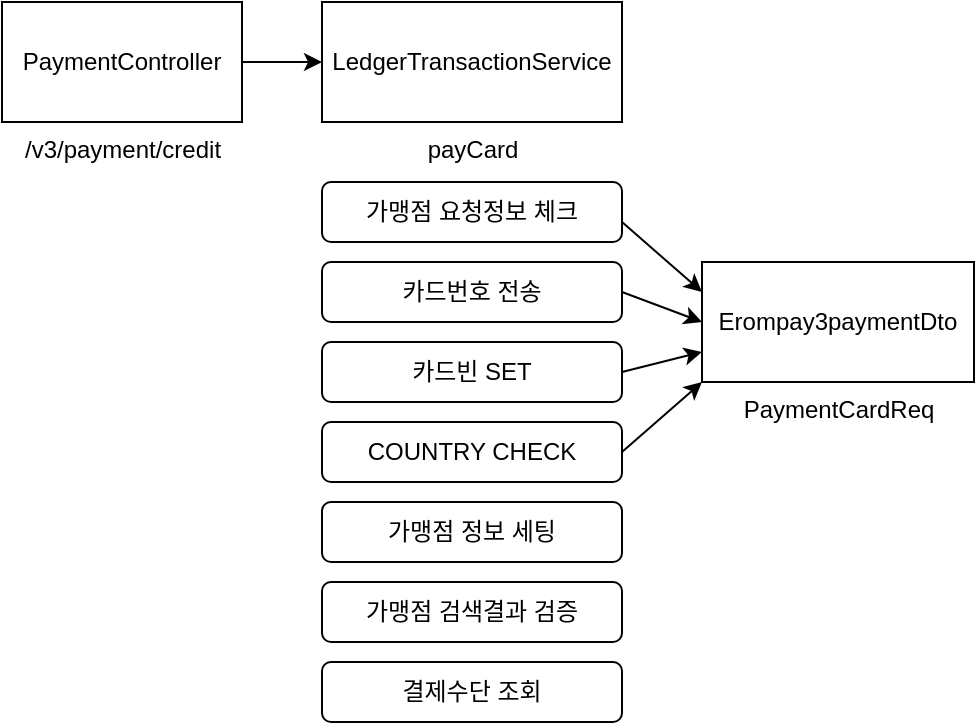 <mxfile version="20.5.3" type="github">
  <diagram id="C5RBs43oDa-KdzZeNtuy" name="Page-1">
    <mxGraphModel dx="1422" dy="794" grid="1" gridSize="10" guides="1" tooltips="1" connect="1" arrows="1" fold="1" page="1" pageScale="1" pageWidth="827" pageHeight="1169" math="0" shadow="0">
      <root>
        <mxCell id="WIyWlLk6GJQsqaUBKTNV-0" />
        <mxCell id="WIyWlLk6GJQsqaUBKTNV-1" parent="WIyWlLk6GJQsqaUBKTNV-0" />
        <mxCell id="VQeY1ZyDB1w77uvYQ3KY-0" value="PaymentController" style="rounded=0;whiteSpace=wrap;html=1;" vertex="1" parent="WIyWlLk6GJQsqaUBKTNV-1">
          <mxGeometry x="20" y="40" width="120" height="60" as="geometry" />
        </mxCell>
        <mxCell id="VQeY1ZyDB1w77uvYQ3KY-1" value="&lt;span style=&quot;font-weight: normal;&quot;&gt;&lt;font style=&quot;font-size: 12px;&quot;&gt;/v3/payment/credit&lt;/font&gt;&lt;/span&gt;" style="text;strokeColor=none;fillColor=none;html=1;fontSize=24;fontStyle=1;verticalAlign=middle;align=center;" vertex="1" parent="WIyWlLk6GJQsqaUBKTNV-1">
          <mxGeometry x="30" y="90" width="100" height="40" as="geometry" />
        </mxCell>
        <mxCell id="VQeY1ZyDB1w77uvYQ3KY-2" value="" style="endArrow=classic;html=1;rounded=0;fontSize=12;" edge="1" parent="WIyWlLk6GJQsqaUBKTNV-1">
          <mxGeometry width="50" height="50" relative="1" as="geometry">
            <mxPoint x="140" y="70" as="sourcePoint" />
            <mxPoint x="180" y="70" as="targetPoint" />
          </mxGeometry>
        </mxCell>
        <mxCell id="VQeY1ZyDB1w77uvYQ3KY-3" value="LedgerTransactionService" style="rounded=0;whiteSpace=wrap;html=1;fontSize=12;" vertex="1" parent="WIyWlLk6GJQsqaUBKTNV-1">
          <mxGeometry x="180" y="40" width="150" height="60" as="geometry" />
        </mxCell>
        <mxCell id="VQeY1ZyDB1w77uvYQ3KY-4" value="&lt;span style=&quot;font-weight: normal;&quot;&gt;&lt;font style=&quot;font-size: 12px;&quot;&gt;payCard&lt;/font&gt;&lt;/span&gt;" style="text;strokeColor=none;fillColor=none;html=1;fontSize=24;fontStyle=1;verticalAlign=middle;align=center;" vertex="1" parent="WIyWlLk6GJQsqaUBKTNV-1">
          <mxGeometry x="205" y="90" width="100" height="40" as="geometry" />
        </mxCell>
        <mxCell id="VQeY1ZyDB1w77uvYQ3KY-6" value="가맹점 요청정보 체크" style="rounded=1;whiteSpace=wrap;html=1;fontSize=12;" vertex="1" parent="WIyWlLk6GJQsqaUBKTNV-1">
          <mxGeometry x="180" y="130" width="150" height="30" as="geometry" />
        </mxCell>
        <mxCell id="VQeY1ZyDB1w77uvYQ3KY-7" value="카드번호 전송" style="rounded=1;whiteSpace=wrap;html=1;fontSize=12;" vertex="1" parent="WIyWlLk6GJQsqaUBKTNV-1">
          <mxGeometry x="180" y="170" width="150" height="30" as="geometry" />
        </mxCell>
        <mxCell id="VQeY1ZyDB1w77uvYQ3KY-8" value="카드빈 SET" style="rounded=1;whiteSpace=wrap;html=1;fontSize=12;" vertex="1" parent="WIyWlLk6GJQsqaUBKTNV-1">
          <mxGeometry x="180" y="210" width="150" height="30" as="geometry" />
        </mxCell>
        <mxCell id="VQeY1ZyDB1w77uvYQ3KY-9" value="COUNTRY CHECK" style="rounded=1;whiteSpace=wrap;html=1;fontSize=12;" vertex="1" parent="WIyWlLk6GJQsqaUBKTNV-1">
          <mxGeometry x="180" y="250" width="150" height="30" as="geometry" />
        </mxCell>
        <mxCell id="VQeY1ZyDB1w77uvYQ3KY-10" value="Erompay3paymentDto" style="rounded=0;whiteSpace=wrap;html=1;fontSize=12;" vertex="1" parent="WIyWlLk6GJQsqaUBKTNV-1">
          <mxGeometry x="370" y="170" width="136" height="60" as="geometry" />
        </mxCell>
        <mxCell id="VQeY1ZyDB1w77uvYQ3KY-11" value="" style="endArrow=classic;html=1;rounded=0;fontSize=12;entryX=0;entryY=0.25;entryDx=0;entryDy=0;" edge="1" parent="WIyWlLk6GJQsqaUBKTNV-1" target="VQeY1ZyDB1w77uvYQ3KY-10">
          <mxGeometry width="50" height="50" relative="1" as="geometry">
            <mxPoint x="330" y="150" as="sourcePoint" />
            <mxPoint x="380" y="100" as="targetPoint" />
          </mxGeometry>
        </mxCell>
        <mxCell id="VQeY1ZyDB1w77uvYQ3KY-12" value="" style="endArrow=classic;html=1;rounded=0;fontSize=12;exitX=1;exitY=0.5;exitDx=0;exitDy=0;entryX=0;entryY=1;entryDx=0;entryDy=0;" edge="1" parent="WIyWlLk6GJQsqaUBKTNV-1" source="VQeY1ZyDB1w77uvYQ3KY-9" target="VQeY1ZyDB1w77uvYQ3KY-10">
          <mxGeometry width="50" height="50" relative="1" as="geometry">
            <mxPoint x="390" y="430" as="sourcePoint" />
            <mxPoint x="360" y="230" as="targetPoint" />
          </mxGeometry>
        </mxCell>
        <mxCell id="VQeY1ZyDB1w77uvYQ3KY-13" value="" style="endArrow=classic;html=1;rounded=0;fontSize=12;exitX=1;exitY=0.5;exitDx=0;exitDy=0;entryX=0;entryY=0.75;entryDx=0;entryDy=0;" edge="1" parent="WIyWlLk6GJQsqaUBKTNV-1" source="VQeY1ZyDB1w77uvYQ3KY-8" target="VQeY1ZyDB1w77uvYQ3KY-10">
          <mxGeometry width="50" height="50" relative="1" as="geometry">
            <mxPoint x="400" y="380" as="sourcePoint" />
            <mxPoint x="440" y="380" as="targetPoint" />
          </mxGeometry>
        </mxCell>
        <mxCell id="VQeY1ZyDB1w77uvYQ3KY-14" value="" style="endArrow=classic;html=1;rounded=0;fontSize=12;exitX=1;exitY=0.5;exitDx=0;exitDy=0;entryX=0;entryY=0.5;entryDx=0;entryDy=0;" edge="1" parent="WIyWlLk6GJQsqaUBKTNV-1" source="VQeY1ZyDB1w77uvYQ3KY-7" target="VQeY1ZyDB1w77uvYQ3KY-10">
          <mxGeometry width="50" height="50" relative="1" as="geometry">
            <mxPoint x="390" y="430" as="sourcePoint" />
            <mxPoint x="440" y="380" as="targetPoint" />
          </mxGeometry>
        </mxCell>
        <mxCell id="VQeY1ZyDB1w77uvYQ3KY-15" value="&lt;span style=&quot;font-weight: normal;&quot;&gt;&lt;font style=&quot;font-size: 12px;&quot;&gt;PaymentCardReq&lt;/font&gt;&lt;/span&gt;" style="text;strokeColor=none;fillColor=none;html=1;fontSize=24;fontStyle=1;verticalAlign=middle;align=center;" vertex="1" parent="WIyWlLk6GJQsqaUBKTNV-1">
          <mxGeometry x="388" y="220" width="100" height="40" as="geometry" />
        </mxCell>
        <mxCell id="VQeY1ZyDB1w77uvYQ3KY-16" value="가맹점 정보 세팅" style="rounded=1;whiteSpace=wrap;html=1;fontSize=12;" vertex="1" parent="WIyWlLk6GJQsqaUBKTNV-1">
          <mxGeometry x="180" y="290" width="150" height="30" as="geometry" />
        </mxCell>
        <mxCell id="VQeY1ZyDB1w77uvYQ3KY-17" value="가맹점 검색결과 검증" style="rounded=1;whiteSpace=wrap;html=1;fontSize=12;" vertex="1" parent="WIyWlLk6GJQsqaUBKTNV-1">
          <mxGeometry x="180" y="330" width="150" height="30" as="geometry" />
        </mxCell>
        <mxCell id="VQeY1ZyDB1w77uvYQ3KY-18" value="결제수단 조회" style="rounded=1;whiteSpace=wrap;html=1;fontSize=12;" vertex="1" parent="WIyWlLk6GJQsqaUBKTNV-1">
          <mxGeometry x="180" y="370" width="150" height="30" as="geometry" />
        </mxCell>
      </root>
    </mxGraphModel>
  </diagram>
</mxfile>

